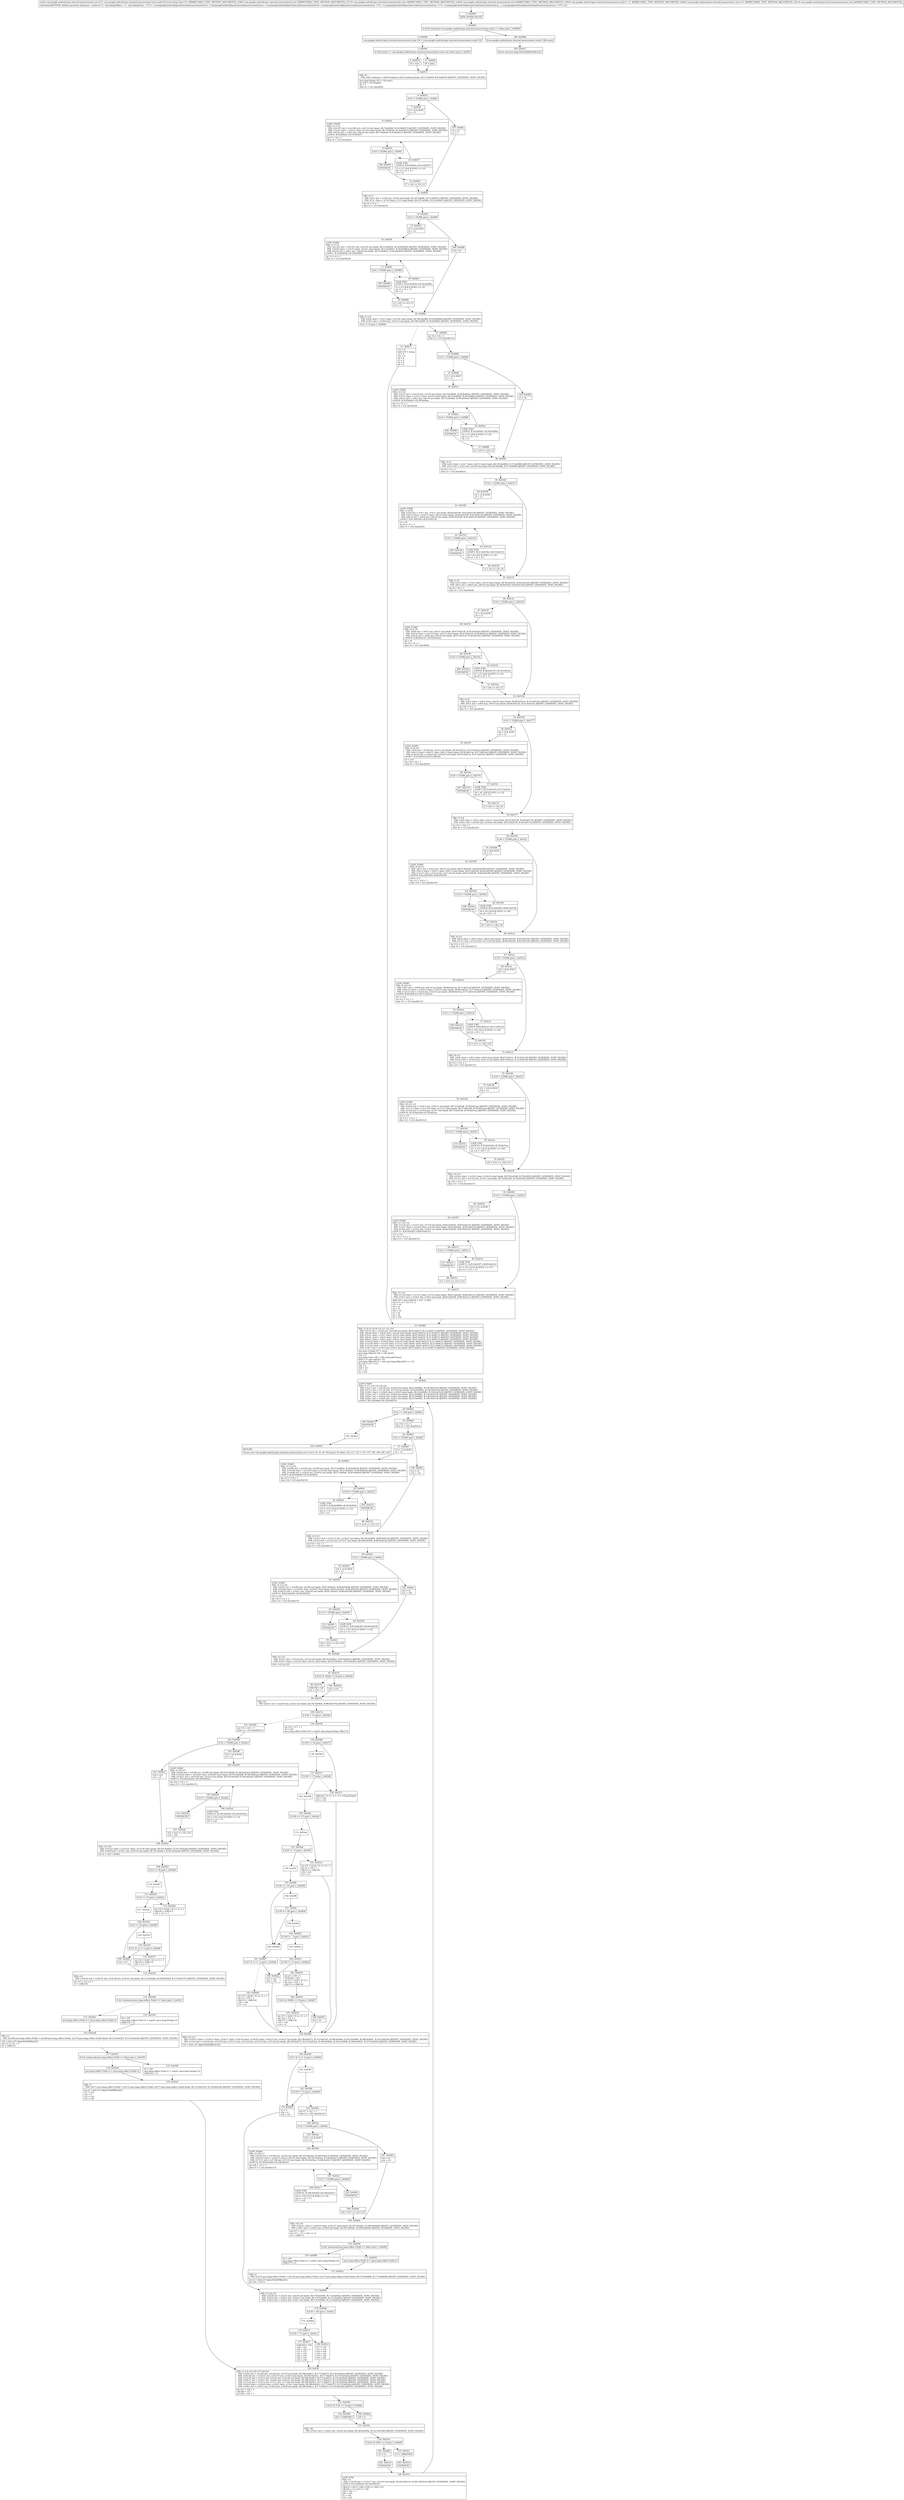 digraph "CFG forcom.google.android.gms.internal.measurement.zzvz.zza(Ljava\/lang\/Class;Lcom\/google\/android\/gms\/internal\/measurement\/zzvt;Lcom\/google\/android\/gms\/internal\/measurement\/zzwc;Lcom\/google\/android\/gms\/internal\/measurement\/zzvf;Lcom\/google\/android\/gms\/internal\/measurement\/zzxd;Lcom\/google\/android\/gms\/internal\/measurement\/zzuc;Lcom\/google\/android\/gms\/internal\/measurement\/zzvq;)Lcom\/google\/android\/gms\/internal\/measurement\/zzvz;" {
Node_0 [shape=record,label="{0\:\ 0x0000|MTH_ENTER_BLOCK\l}"];
Node_1 [shape=record,label="{1\:\ 0x0004|if ((r36 instanceof com.google.android.gms.internal.measurement.zzwj) == false) goto L_0x04b8\l}"];
Node_2 [shape=record,label="{2\:\ 0x0006|com.google.android.gms.internal.measurement.zzwj r36 = (com.google.android.gms.internal.measurement.zzwj) r36\l}"];
Node_3 [shape=record,label="{3\:\ 0x000e|if (r36.zzxm() != com.google.android.gms.internal.measurement.zzuo.zze.zzbyv) goto L_0x003f\l}"];
Node_4 [shape=record,label="{4\:\ 0x0010|r8 = true\l}"];
Node_5 [shape=record,label="{5\:\ 0x0011|PHI: r8 \l  PHI: (r8v1 boolean) = (r8v0 boolean), (r8v2 boolean) binds: [B:11:0x003f, B:4:0x0010] A[DONT_GENERATE, DONT_INLINE]\l|java.lang.String r25 = r36.zzxv()\lint r26 = r25.length()\lr4 = 1\lchar r2 = r25.charAt(0)\l}"];
Node_6 [shape=record,label="{6\:\ 0x0024|if (r2 \< 55296) goto L_0x04fc\l}"];
Node_7 [shape=record,label="{7\:\ 0x0026|r3 = r2 & 8191\lr2 = 13\l}"];
Node_8 [shape=record,label="{8\:\ 0x002a|LOOP_START\lPHI: r2 r3 r4 \l  PHI: (r2v107 int) = (r2v106 int), (r2v110 int) binds: [B:7:0x0026, B:10:0x0037] A[DONT_GENERATE, DONT_INLINE]\l  PHI: (r3v23 char) = (r3v22 char), (r3v24 char) binds: [B:7:0x0026, B:10:0x0037] A[DONT_GENERATE, DONT_INLINE]\l  PHI: (r4v30 int) = (r4v0 int), (r4v34 int) binds: [B:7:0x0026, B:10:0x0037] A[DONT_GENERATE, DONT_INLINE]\lLOOP:0: B:8:0x002a\-\>B:10:0x0037\l|int r5 = r4 + 1\lchar r4 = r25.charAt(r4)\l}"];
Node_9 [shape=record,label="{9\:\ 0x0035|if (r4 \< 55296) goto L_0x0041\l}"];
Node_10 [shape=record,label="{10\:\ 0x0037|LOOP_END\lLOOP:0: B:8:0x002a\-\>B:10:0x0037\l|r3 = r3 \| ((r4 & 8191) \<\< r2)\lint r2 = r2 + 13\lr4 = r5\l}"];
Node_11 [shape=record,label="{11\:\ 0x003f|r8 = false\l}"];
Node_12 [shape=record,label="{12\:\ 0x0041|r7 = (r4 \<\< r2) \| r3\l}"];
Node_13 [shape=record,label="{13\:\ 0x0045|PHI: r5 r7 \l  PHI: (r5v1 int) = (r5v0 int), (r5v25 int) binds: [B:197:0x04fc, B:12:0x0041] A[DONT_GENERATE, DONT_INLINE]\l  PHI: (r7v1 char) = (r7v0 char), (r7v3 char) binds: [B:197:0x04fc, B:12:0x0041] A[DONT_GENERATE, DONT_INLINE]\l|int r4 = r5 + 1\lchar r2 = r25.charAt(r5)\l}"];
Node_14 [shape=record,label="{14\:\ 0x0050|if (r2 \< 55296) goto L_0x04f9\l}"];
Node_15 [shape=record,label="{15\:\ 0x0052|r3 = r2 & 8191\lr2 = 13\l}"];
Node_16 [shape=record,label="{16\:\ 0x0056|LOOP_START\lPHI: r2 r3 r4 \l  PHI: (r2v102 int) = (r2v101 int), (r2v105 int) binds: [B:15:0x0052, B:18:0x0063] A[DONT_GENERATE, DONT_INLINE]\l  PHI: (r3v20 char) = (r3v19 char), (r3v21 char) binds: [B:15:0x0052, B:18:0x0063] A[DONT_GENERATE, DONT_INLINE]\l  PHI: (r4v25 int) = (r4v1 int), (r4v29 int) binds: [B:15:0x0052, B:18:0x0063] A[DONT_GENERATE, DONT_INLINE]\lLOOP:1: B:16:0x0056\-\>B:18:0x0063\l|int r5 = r4 + 1\lchar r4 = r25.charAt(r4)\l}"];
Node_17 [shape=record,label="{17\:\ 0x0061|if (r4 \< 55296) goto L_0x006b\l}"];
Node_18 [shape=record,label="{18\:\ 0x0063|LOOP_END\lLOOP:1: B:16:0x0056\-\>B:18:0x0063\l|r3 = r3 \| ((r4 & 8191) \<\< r2)\lint r2 = r2 + 13\lr4 = r5\l}"];
Node_19 [shape=record,label="{19\:\ 0x006b|r2 = (r4 \<\< r2) \| r3\lr14 = r5\l}"];
Node_20 [shape=record,label="{20\:\ 0x006f|PHI: r2 r14 \l  PHI: (r2v6 char) = (r2v5 char), (r2v104 char) binds: [B:196:0x04f9, B:19:0x006b] A[DONT_GENERATE, DONT_INLINE]\l  PHI: (r14v1 int) = (r14v0 int), (r14v53 int) binds: [B:196:0x04f9, B:19:0x006b] A[DONT_GENERATE, DONT_INLINE]\l|if (r2 != 0) goto L_0x00d0\l}"];
Node_21 [shape=record,label="{21\:\ 0x0071|r11 = 0\lint[] r10 = zzcaq\lr2 = 0\lr12 = 0\lr9 = 0\lr5 = 0\lr4 = 0\lr6 = 0\l}"];
Node_22 [shape=record,label="{22\:\ 0x0082|PHI: r2 r4 r5 r6 r9 r10 r11 r12 r14 \l  PHI: (r2v15 int) = (r2v9 int), (r2v100 int) binds: [B:87:0x021f, B:21:0x0071] A[DONT_GENERATE, DONT_INLINE]\l  PHI: (r4v20 char) = (r4v6 char), (r4v24 char) binds: [B:87:0x021f, B:21:0x0071] A[DONT_GENERATE, DONT_INLINE]\l  PHI: (r5v21 char) = (r5v7 char), (r5v23 char) binds: [B:87:0x021f, B:21:0x0071] A[DONT_GENERATE, DONT_INLINE]\l  PHI: (r6v21 char) = (r6v5 char), (r6v23 char) binds: [B:87:0x021f, B:21:0x0071] A[DONT_GENERATE, DONT_INLINE]\l  PHI: (r9v21 char) = (r9v5 char), (r9v24 char) binds: [B:87:0x021f, B:21:0x0071] A[DONT_GENERATE, DONT_INLINE]\l  PHI: (r10v22 int[]) = (r10v6 int[]), (r10v23 int[]) binds: [B:87:0x021f, B:21:0x0071] A[DONT_GENERATE, DONT_INLINE]\l  PHI: (r11v20 char) = (r11v4 char), (r11v21 char) binds: [B:87:0x021f, B:21:0x0071] A[DONT_GENERATE, DONT_INLINE]\l  PHI: (r12v16 char) = (r12v5 char), (r12v18 char) binds: [B:87:0x021f, B:21:0x0071] A[DONT_GENERATE, DONT_INLINE]\l  PHI: (r14v7 int) = (r14v3 int), (r14v1 int) binds: [B:87:0x021f, B:21:0x0071] A[DONT_GENERATE, DONT_INLINE]\l|sun.misc.Unsafe r27 = zzcar\ljava.lang.Object[] r28 = r36.zzxw()\lr19 = 0\ljava.lang.Class r29 = r36.zzxo().getClass()\lint[] r3 = new int[(r4 * 3)]\ljava.lang.Object[] r4 = new java.lang.Object[(r4 \<\< 1)]\lint r20 = r11 + r12\lr24 = 0\lr18 = r11\lr17 = r2\lr2 = r14\l}"];
Node_23 [shape=record,label="{23\:\ 0x00a4|LOOP_START\lPHI: r2 r17 r18 r19 r20 r24 \l  PHI: (r2v17 int) = (r2v16 int), (r2v63 int) binds: [B:22:0x0082, B:126:0x0314] A[DONT_GENERATE, DONT_INLINE]\l  PHI: (r17v1 int) = (r17v0 int), (r17v18 int) binds: [B:22:0x0082, B:126:0x0314] A[DONT_GENERATE, DONT_INLINE]\l  PHI: (r18v1 char) = (r18v0 char), (r18v9 char) binds: [B:22:0x0082, B:126:0x0314] A[DONT_GENERATE, DONT_INLINE]\l  PHI: (r19v1 int) = (r19v0 int), (r19v6 int) binds: [B:22:0x0082, B:126:0x0314] A[DONT_GENERATE, DONT_INLINE]\l  PHI: (r20v1 int) = (r20v0 int), (r20v5 int) binds: [B:22:0x0082, B:126:0x0314] A[DONT_GENERATE, DONT_INLINE]\l  PHI: (r24v1 int) = (r24v0 int), (r24v3 int) binds: [B:22:0x0082, B:126:0x0314] A[DONT_GENERATE, DONT_INLINE]\lLOOP:2: B:23:0x00a4\-\>B:126:0x0314\l}"];
Node_24 [shape=record,label="{24\:\ 0x00a6|if (r2 \>= r26) goto L_0x04a2\l}"];
Node_25 [shape=record,label="{25\:\ 0x00a8|int r14 = r2 + 1\lchar r2 = r25.charAt(r2)\l}"];
Node_26 [shape=record,label="{26\:\ 0x00b3|if (r2 \< 55296) goto L_0x04f2\l}"];
Node_27 [shape=record,label="{27\:\ 0x00b5|r13 = r2 & 8191\lr2 = 13\l}"];
Node_28 [shape=record,label="{28\:\ 0x00b9|LOOP_START\lPHI: r2 r13 r14 \l  PHI: (r2v96 int) = (r2v95 int), (r2v99 int) binds: [B:27:0x00b5, B:30:0x00c8] A[DONT_GENERATE, DONT_INLINE]\l  PHI: (r13v26 char) = (r13v25 char), (r13v28 char) binds: [B:27:0x00b5, B:30:0x00c8] A[DONT_GENERATE, DONT_INLINE]\l  PHI: (r14v48 int) = (r14v9 int), (r14v52 int) binds: [B:27:0x00b5, B:30:0x00c8] A[DONT_GENERATE, DONT_INLINE]\lLOOP:3: B:28:0x00b9\-\>B:30:0x00c8\l|int r15 = r14 + 1\lchar r14 = r25.charAt(r14)\l}"];
Node_29 [shape=record,label="{29\:\ 0x00c6|if (r14 \< 55296) goto L_0x0232\l}"];
Node_30 [shape=record,label="{30\:\ 0x00c8|LOOP_END\lLOOP:3: B:28:0x00b9\-\>B:30:0x00c8\l|r13 = r13 \| ((r14 & 8191) \<\< r2)\lint r2 = r2 + 13\lr14 = r15\l}"];
Node_31 [shape=record,label="{31\:\ 0x00d0|int r4 = r14 + 1\lchar r2 = r25.charAt(r14)\l}"];
Node_32 [shape=record,label="{32\:\ 0x00db|if (r2 \< 55296) goto L_0x04f6\l}"];
Node_33 [shape=record,label="{33\:\ 0x00dd|r3 = r2 & 8191\lr2 = 13\l}"];
Node_34 [shape=record,label="{34\:\ 0x00e1|LOOP_START\lPHI: r2 r3 r4 \l  PHI: (r2v11 int) = (r2v10 int), (r2v14 int) binds: [B:33:0x00dd, B:36:0x00ee] A[DONT_GENERATE, DONT_INLINE]\l  PHI: (r3v13 char) = (r3v12 char), (r3v14 char) binds: [B:33:0x00dd, B:36:0x00ee] A[DONT_GENERATE, DONT_INLINE]\l  PHI: (r4v15 int) = (r4v2 int), (r4v19 int) binds: [B:33:0x00dd, B:36:0x00ee] A[DONT_GENERATE, DONT_INLINE]\lLOOP:4: B:34:0x00e1\-\>B:36:0x00ee\l|int r5 = r4 + 1\lchar r4 = r25.charAt(r4)\l}"];
Node_35 [shape=record,label="{35\:\ 0x00ec|if (r4 \< 55296) goto L_0x00f6\l}"];
Node_36 [shape=record,label="{36\:\ 0x00ee|LOOP_END\lLOOP:4: B:34:0x00e1\-\>B:36:0x00ee\l|r3 = r3 \| ((r4 & 8191) \<\< r2)\lint r2 = r2 + 13\lr4 = r5\l}"];
Node_37 [shape=record,label="{37\:\ 0x00f6|r2 = (r4 \<\< r2) \| r3\l}"];
Node_38 [shape=record,label="{38\:\ 0x00f9|PHI: r2 r5 \l  PHI: (r2v8 char) = (r2v7 char), (r2v13 char) binds: [B:195:0x04f6, B:37:0x00f6] A[DONT_GENERATE, DONT_INLINE]\l  PHI: (r5v3 int) = (r5v2 int), (r5v20 int) binds: [B:195:0x04f6, B:37:0x00f6] A[DONT_GENERATE, DONT_INLINE]\l|int r6 = r5 + 1\lchar r3 = r25.charAt(r5)\l}"];
Node_39 [shape=record,label="{39\:\ 0x0104|if (r3 \< 55296) goto L_0x0123\l}"];
Node_40 [shape=record,label="{40\:\ 0x0106|r4 = r3 & 8191\lr3 = 13\l}"];
Node_41 [shape=record,label="{41\:\ 0x010b|LOOP_START\lPHI: r3 r4 r6 \l  PHI: (r3v8 int) = (r3v7 int), (r3v11 int) binds: [B:40:0x0106, B:43:0x0118] A[DONT_GENERATE, DONT_INLINE]\l  PHI: (r4v13 char) = (r4v12 char), (r4v14 char) binds: [B:40:0x0106, B:43:0x0118] A[DONT_GENERATE, DONT_INLINE]\l  PHI: (r6v18 int) = (r6v0 int), (r6v19 int) binds: [B:40:0x0106, B:43:0x0118] A[DONT_GENERATE, DONT_INLINE]\lLOOP:5: B:41:0x010b\-\>B:43:0x0118\l|r5 = r6\lint r6 = r5 + 1\lchar r5 = r25.charAt(r5)\l}"];
Node_42 [shape=record,label="{42\:\ 0x0116|if (r5 \< 55296) goto L_0x0120\l}"];
Node_43 [shape=record,label="{43\:\ 0x0118|LOOP_END\lLOOP:5: B:41:0x010b\-\>B:43:0x0118\l|r4 = r4 \| ((r5 & 8191) \<\< r3)\lint r3 = r3 + 13\l}"];
Node_44 [shape=record,label="{44\:\ 0x0120|r3 = (r5 \<\< r3) \| r4\l}"];
Node_45 [shape=record,label="{45\:\ 0x0123|PHI: r3 r6 \l  PHI: (r3v5 char) = (r3v4 char), (r3v10 char) binds: [B:39:0x0104, B:44:0x0120] A[DONT_GENERATE, DONT_INLINE]\l  PHI: (r6v1 int) = (r6v0 int), (r6v19 int) binds: [B:39:0x0104, B:44:0x0120] A[DONT_GENERATE, DONT_INLINE]\l|int r9 = r6 + 1\lchar r4 = r25.charAt(r6)\l}"];
Node_46 [shape=record,label="{46\:\ 0x012e|if (r4 \< 55296) goto L_0x014d\l}"];
Node_47 [shape=record,label="{47\:\ 0x0130|r5 = r4 & 8191\lr4 = 13\l}"];
Node_48 [shape=record,label="{48\:\ 0x0135|LOOP_START\lPHI: r4 r5 r9 \l  PHI: (r4v8 int) = (r4v7 int), (r4v11 int) binds: [B:47:0x0130, B:50:0x0142] A[DONT_GENERATE, DONT_INLINE]\l  PHI: (r5v14 char) = (r5v13 char), (r5v15 char) binds: [B:47:0x0130, B:50:0x0142] A[DONT_GENERATE, DONT_INLINE]\l  PHI: (r9v18 int) = (r9v0 int), (r9v19 int) binds: [B:47:0x0130, B:50:0x0142] A[DONT_GENERATE, DONT_INLINE]\lLOOP:6: B:48:0x0135\-\>B:50:0x0142\l|r6 = r9\lint r9 = r6 + 1\lchar r6 = r25.charAt(r6)\l}"];
Node_49 [shape=record,label="{49\:\ 0x0140|if (r6 \< 55296) goto L_0x014a\l}"];
Node_50 [shape=record,label="{50\:\ 0x0142|LOOP_END\lLOOP:6: B:48:0x0135\-\>B:50:0x0142\l|r5 = r5 \| ((r6 & 8191) \<\< r4)\lint r4 = r4 + 13\l}"];
Node_51 [shape=record,label="{51\:\ 0x014a|r4 = (r6 \<\< r4) \| r5\l}"];
Node_52 [shape=record,label="{52\:\ 0x014d|PHI: r4 r9 \l  PHI: (r4v5 char) = (r4v4 char), (r4v10 char) binds: [B:46:0x012e, B:51:0x014a] A[DONT_GENERATE, DONT_INLINE]\l  PHI: (r9v1 int) = (r9v0 int), (r9v19 int) binds: [B:46:0x012e, B:51:0x014a] A[DONT_GENERATE, DONT_INLINE]\l|int r10 = r9 + 1\lchar r5 = r25.charAt(r9)\l}"];
Node_53 [shape=record,label="{53\:\ 0x0158|if (r5 \< 55296) goto L_0x0177\l}"];
Node_54 [shape=record,label="{54\:\ 0x015a|r6 = r5 & 8191\lr5 = 13\l}"];
Node_55 [shape=record,label="{55\:\ 0x015f|LOOP_START\lPHI: r5 r6 r10 \l  PHI: (r5v9 int) = (r5v8 int), (r5v12 int) binds: [B:54:0x015a, B:57:0x016c] A[DONT_GENERATE, DONT_INLINE]\l  PHI: (r6v12 char) = (r6v11 char), (r6v13 char) binds: [B:54:0x015a, B:57:0x016c] A[DONT_GENERATE, DONT_INLINE]\l  PHI: (r10v19 int) = (r10v0 int), (r10v20 int) binds: [B:54:0x015a, B:57:0x016c] A[DONT_GENERATE, DONT_INLINE]\lLOOP:7: B:55:0x015f\-\>B:57:0x016c\l|r9 = r10\lint r10 = r9 + 1\lchar r9 = r25.charAt(r9)\l}"];
Node_56 [shape=record,label="{56\:\ 0x016a|if (r9 \< 55296) goto L_0x0174\l}"];
Node_57 [shape=record,label="{57\:\ 0x016c|LOOP_END\lLOOP:7: B:55:0x015f\-\>B:57:0x016c\l|r6 = r6 \| ((r9 & 8191) \<\< r5)\lint r5 = r5 + 13\l}"];
Node_58 [shape=record,label="{58\:\ 0x0174|r5 = (r9 \<\< r5) \| r6\l}"];
Node_59 [shape=record,label="{59\:\ 0x0177|PHI: r5 r10 \l  PHI: (r5v6 char) = (r5v5 char), (r5v11 char) binds: [B:53:0x0158, B:58:0x0174] A[DONT_GENERATE, DONT_INLINE]\l  PHI: (r10v1 int) = (r10v0 int), (r10v20 int) binds: [B:53:0x0158, B:58:0x0174] A[DONT_GENERATE, DONT_INLINE]\l|int r11 = r10 + 1\lchar r6 = r25.charAt(r10)\l}"];
Node_60 [shape=record,label="{60\:\ 0x0182|if (r6 \< 55296) goto L_0x01a1\l}"];
Node_61 [shape=record,label="{61\:\ 0x0184|r9 = r6 & 8191\lr6 = 13\l}"];
Node_62 [shape=record,label="{62\:\ 0x0189|LOOP_START\lPHI: r6 r9 r11 \l  PHI: (r6v7 int) = (r6v6 int), (r6v10 int) binds: [B:61:0x0184, B:64:0x0196] A[DONT_GENERATE, DONT_INLINE]\l  PHI: (r9v12 char) = (r9v11 char), (r9v13 char) binds: [B:61:0x0184, B:64:0x0196] A[DONT_GENERATE, DONT_INLINE]\l  PHI: (r11v17 int) = (r11v0 int), (r11v18 int) binds: [B:61:0x0184, B:64:0x0196] A[DONT_GENERATE, DONT_INLINE]\lLOOP:8: B:62:0x0189\-\>B:64:0x0196\l|r10 = r11\lint r11 = r10 + 1\lchar r10 = r25.charAt(r10)\l}"];
Node_63 [shape=record,label="{63\:\ 0x0194|if (r10 \< 55296) goto L_0x019e\l}"];
Node_64 [shape=record,label="{64\:\ 0x0196|LOOP_END\lLOOP:8: B:62:0x0189\-\>B:64:0x0196\l|r9 = r9 \| ((r10 & 8191) \<\< r6)\lint r6 = r6 + 13\l}"];
Node_65 [shape=record,label="{65\:\ 0x019e|r6 = (r10 \<\< r6) \| r9\l}"];
Node_66 [shape=record,label="{66\:\ 0x01a1|PHI: r6 r11 \l  PHI: (r6v4 char) = (r6v3 char), (r6v9 char) binds: [B:60:0x0182, B:65:0x019e] A[DONT_GENERATE, DONT_INLINE]\l  PHI: (r11v1 int) = (r11v0 int), (r11v18 int) binds: [B:60:0x0182, B:65:0x019e] A[DONT_GENERATE, DONT_INLINE]\l|int r12 = r11 + 1\lchar r9 = r25.charAt(r11)\l}"];
Node_67 [shape=record,label="{67\:\ 0x01ac|if (r9 \< 55296) goto L_0x01cb\l}"];
Node_68 [shape=record,label="{68\:\ 0x01ae|r10 = r9 & 8191\lr9 = 13\l}"];
Node_69 [shape=record,label="{69\:\ 0x01b3|LOOP_START\lPHI: r9 r10 r12 \l  PHI: (r9v7 int) = (r9v6 int), (r9v10 int) binds: [B:68:0x01ae, B:71:0x01c0] A[DONT_GENERATE, DONT_INLINE]\l  PHI: (r10v13 char) = (r10v12 char), (r10v14 char) binds: [B:68:0x01ae, B:71:0x01c0] A[DONT_GENERATE, DONT_INLINE]\l  PHI: (r12v13 int) = (r12v0 int), (r12v14 int) binds: [B:68:0x01ae, B:71:0x01c0] A[DONT_GENERATE, DONT_INLINE]\lLOOP:9: B:69:0x01b3\-\>B:71:0x01c0\l|r11 = r12\lint r12 = r11 + 1\lchar r11 = r25.charAt(r11)\l}"];
Node_70 [shape=record,label="{70\:\ 0x01be|if (r11 \< 55296) goto L_0x01c8\l}"];
Node_71 [shape=record,label="{71\:\ 0x01c0|LOOP_END\lLOOP:9: B:69:0x01b3\-\>B:71:0x01c0\l|r10 = r10 \| ((r11 & 8191) \<\< r9)\lint r9 = r9 + 13\l}"];
Node_72 [shape=record,label="{72\:\ 0x01c8|r9 = (r11 \<\< r9) \| r10\l}"];
Node_73 [shape=record,label="{73\:\ 0x01cb|PHI: r9 r12 \l  PHI: (r9v4 char) = (r9v3 char), (r9v9 char) binds: [B:67:0x01ac, B:72:0x01c8] A[DONT_GENERATE, DONT_INLINE]\l  PHI: (r12v1 int) = (r12v0 int), (r12v14 int) binds: [B:67:0x01ac, B:72:0x01c8] A[DONT_GENERATE, DONT_INLINE]\l|int r13 = r12 + 1\lchar r10 = r25.charAt(r12)\l}"];
Node_74 [shape=record,label="{74\:\ 0x01d6|if (r10 \< 55296) goto L_0x01f5\l}"];
Node_75 [shape=record,label="{75\:\ 0x01d8|r11 = r10 & 8191\lr10 = 13\l}"];
Node_76 [shape=record,label="{76\:\ 0x01dd|LOOP_START\lPHI: r10 r11 r13 \l  PHI: (r10v8 int) = (r10v7 int), (r10v11 int) binds: [B:75:0x01d8, B:78:0x01ea] A[DONT_GENERATE, DONT_INLINE]\l  PHI: (r11v11 char) = (r11v10 char), (r11v12 char) binds: [B:75:0x01d8, B:78:0x01ea] A[DONT_GENERATE, DONT_INLINE]\l  PHI: (r13v6 int) = (r13v0 int), (r13v7 int) binds: [B:75:0x01d8, B:78:0x01ea] A[DONT_GENERATE, DONT_INLINE]\lLOOP:10: B:76:0x01dd\-\>B:78:0x01ea\l|r12 = r13\lint r13 = r12 + 1\lchar r12 = r25.charAt(r12)\l}"];
Node_77 [shape=record,label="{77\:\ 0x01e8|if (r12 \< 55296) goto L_0x01f2\l}"];
Node_78 [shape=record,label="{78\:\ 0x01ea|LOOP_END\lLOOP:10: B:76:0x01dd\-\>B:78:0x01ea\l|r11 = r11 \| ((r12 & 8191) \<\< r10)\lint r10 = r10 + 13\l}"];
Node_79 [shape=record,label="{79\:\ 0x01f2|r10 = (r12 \<\< r10) \| r11\l}"];
Node_80 [shape=record,label="{80\:\ 0x01f5|PHI: r10 r13 \l  PHI: (r10v4 char) = (r10v3 char), (r10v10 char) binds: [B:74:0x01d6, B:79:0x01f2] A[DONT_GENERATE, DONT_INLINE]\l  PHI: (r13v1 int) = (r13v0 int), (r13v7 int) binds: [B:74:0x01d6, B:79:0x01f2] A[DONT_GENERATE, DONT_INLINE]\l|int r14 = r13 + 1\lchar r11 = r25.charAt(r13)\l}"];
Node_81 [shape=record,label="{81\:\ 0x0200|if (r11 \< 55296) goto L_0x021f\l}"];
Node_82 [shape=record,label="{82\:\ 0x0202|r12 = r11 & 8191\lr11 = 13\l}"];
Node_83 [shape=record,label="{83\:\ 0x0207|LOOP_START\lPHI: r11 r12 r14 \l  PHI: (r11v6 int) = (r11v5 int), (r11v9 int) binds: [B:82:0x0202, B:85:0x0214] A[DONT_GENERATE, DONT_INLINE]\l  PHI: (r12v7 char) = (r12v6 char), (r12v8 char) binds: [B:82:0x0202, B:85:0x0214] A[DONT_GENERATE, DONT_INLINE]\l  PHI: (r14v4 int) = (r14v2 int), (r14v5 int) binds: [B:82:0x0202, B:85:0x0214] A[DONT_GENERATE, DONT_INLINE]\lLOOP:11: B:83:0x0207\-\>B:85:0x0214\l|r13 = r14\lint r14 = r13 + 1\lchar r13 = r25.charAt(r13)\l}"];
Node_84 [shape=record,label="{84\:\ 0x0212|if (r13 \< 55296) goto L_0x021c\l}"];
Node_85 [shape=record,label="{85\:\ 0x0214|LOOP_END\lLOOP:11: B:83:0x0207\-\>B:85:0x0214\l|r12 = r12 \| ((r13 & 8191) \<\< r11)\lint r11 = r11 + 13\l}"];
Node_86 [shape=record,label="{86\:\ 0x021c|r11 = (r13 \<\< r11) \| r12\l}"];
Node_87 [shape=record,label="{87\:\ 0x021f|PHI: r11 r14 \l  PHI: (r11v4 char) = (r11v3 char), (r11v8 char) binds: [B:81:0x0200, B:86:0x021c] A[DONT_GENERATE, DONT_INLINE]\l  PHI: (r14v3 int) = (r14v2 int), (r14v5 int) binds: [B:81:0x0200, B:86:0x021c] A[DONT_GENERATE, DONT_INLINE]\l|int[] r10 = new int[(r10 + (r11 + r9))]\lint r3 = r3 + (r2 \<\< 1)\lr12 = r9\lr9 = r2\lr2 = r3\lr34 = r5\lr5 = r4\lr4 = r6\lr6 = r34\l}"];
Node_88 [shape=record,label="{88\:\ 0x0232|r13 = (r14 \<\< r2) \| r13\l}"];
Node_89 [shape=record,label="{89\:\ 0x0236|PHI: r13 r15 \l  PHI: (r13v13 int) = (r13v12 int), (r13v27 int) binds: [B:194:0x04f2, B:88:0x0232] A[DONT_GENERATE, DONT_INLINE]\l  PHI: (r15v3 int) = (r15v2 int), (r15v37 int) binds: [B:194:0x04f2, B:88:0x0232] A[DONT_GENERATE, DONT_INLINE]\l|int r16 = r15 + 1\lchar r2 = r25.charAt(r15)\l}"];
Node_90 [shape=record,label="{90\:\ 0x0241|if (r2 \< 55296) goto L_0x04ec\l}"];
Node_91 [shape=record,label="{91\:\ 0x0243|r14 = r2 & 8191\lr2 = 13\l}"];
Node_92 [shape=record,label="{92\:\ 0x0249|LOOP_START\lPHI: r2 r14 r16 \l  PHI: (r2v91 int) = (r2v90 int), (r2v94 int) binds: [B:91:0x0243, B:94:0x0258] A[DONT_GENERATE, DONT_INLINE]\l  PHI: (r14v46 char) = (r14v45 char), (r14v47 char) binds: [B:91:0x0243, B:94:0x0258] A[DONT_GENERATE, DONT_INLINE]\l  PHI: (r16v25 int) = (r16v1 int), (r16v26 int) binds: [B:91:0x0243, B:94:0x0258] A[DONT_GENERATE, DONT_INLINE]\lLOOP:12: B:92:0x0249\-\>B:94:0x0258\l|r15 = r16\lint r16 = r15 + 1\lchar r15 = r25.charAt(r15)\l}"];
Node_93 [shape=record,label="{93\:\ 0x0256|if (r15 \< 55296) goto L_0x0261\l}"];
Node_94 [shape=record,label="{94\:\ 0x0258|LOOP_END\lLOOP:12: B:92:0x0249\-\>B:94:0x0258\l|r14 = r14 \| ((r15 & 8191) \<\< r2)\lint r2 = r2 + 13\l}"];
Node_95 [shape=record,label="{95\:\ 0x0261|r23 = (r15 \<\< r2) \| r14\lr21 = r16\l}"];
Node_96 [shape=record,label="{96\:\ 0x0268|PHI: r21 r23 \l  PHI: (r21v1 int) = (r21v0 int), (r21v6 int) binds: [B:193:0x04ec, B:95:0x0261] A[DONT_GENERATE, DONT_INLINE]\l  PHI: (r23v1 char) = (r23v0 char), (r23v2 char) binds: [B:193:0x04ec, B:95:0x0261] A[DONT_GENERATE, DONT_INLINE]\l|r30 = r23 & 255\l}"];
Node_97 [shape=record,label="{97\:\ 0x0272|if ((r23 & 1024) == 0) goto L_0x04e8\l}"];
Node_98 [shape=record,label="{98\:\ 0x0274|r10[r19] = r24\lr22 = r19 + 1\l}"];
Node_99 [shape=record,label="{99\:\ 0x027a|PHI: r22 \l  PHI: (r22v1 int) = (r22v0 int), (r22v2 int) binds: [B:192:0x04e8, B:98:0x0274] A[DONT_GENERATE, DONT_INLINE]\l}"];
Node_100 [shape=record,label="{100\:\ 0x027e|if (r30 \< '3') goto L_0x035b\l}"];
Node_101 [shape=record,label="{101\:\ 0x0280|int r15 = r21 + 1\lchar r2 = r25.charAt(r21)\l}"];
Node_102 [shape=record,label="{102\:\ 0x028d|if (r2 \< 55296) goto L_0x04e3\l}"];
Node_103 [shape=record,label="{103\:\ 0x028f|r14 = r2 & 8191\lr2 = 13\l}"];
Node_104 [shape=record,label="{104\:\ 0x0293|LOOP_START\lPHI: r2 r14 r15 \l  PHI: (r2v85 int) = (r2v84 int), (r2v88 int) binds: [B:103:0x028f, B:106:0x02a2] A[DONT_GENERATE, DONT_INLINE]\l  PHI: (r14v43 char) = (r14v42 char), (r14v44 char) binds: [B:103:0x028f, B:106:0x02a2] A[DONT_GENERATE, DONT_INLINE]\l  PHI: (r15v27 int) = (r15v20 int), (r15v32 int) binds: [B:103:0x028f, B:106:0x02a2] A[DONT_GENERATE, DONT_INLINE]\lLOOP:13: B:104:0x0293\-\>B:106:0x02a2\l|int r16 = r15 + 1\lchar r15 = r25.charAt(r15)\l}"];
Node_105 [shape=record,label="{105\:\ 0x02a0|if (r15 \< 55296) goto L_0x02ab\l}"];
Node_106 [shape=record,label="{106\:\ 0x02a2|LOOP_END\lLOOP:13: B:104:0x0293\-\>B:106:0x02a2\l|r14 = r14 \| ((r15 & 8191) \<\< r2)\lint r2 = r2 + 13\lr15 = r16\l}"];
Node_107 [shape=record,label="{107\:\ 0x02ab|r15 = (r15 \<\< r2) \| r14\lr19 = r16\l}"];
Node_108 [shape=record,label="{108\:\ 0x02b1|PHI: r15 r19 \l  PHI: (r15v22 char) = (r15v21 char), (r15v29 char) binds: [B:191:0x04e3, B:107:0x02ab] A[DONT_GENERATE, DONT_INLINE]\l  PHI: (r19v8 int) = (r19v7 int), (r19v10 int) binds: [B:191:0x04e3, B:107:0x02ab] A[DONT_GENERATE, DONT_INLINE]\l|int r2 = r30 + 65485\l}"];
Node_109 [shape=record,label="{109\:\ 0x02b5|if (r2 == 9) goto L_0x02bb\l}"];
Node_110 [shape=record,label="{110\:\ 0x02b7}"];
Node_111 [shape=record,label="{111\:\ 0x02b9|if (r2 != 17) goto L_0x032e\l}"];
Node_112 [shape=record,label="{112\:\ 0x02bb|int r14 = ((r24 \/ 3) \<\< 1) + 1\lr4[r14] = r28[r17]\lr14 = r17 + 1\l}"];
Node_113 [shape=record,label="{113\:\ 0x02c8|PHI: r14 \l  PHI: (r14v32 int) = (r14v35 int), (r14v38 int), (r14v41 int) binds: [B:112:0x02bb, B:190:0x04df, B:131:0x0337] A[DONT_GENERATE, DONT_INLINE]\l|int r15 = r15 \<\< 1\lr2 = r28[r15]\l}"];
Node_114 [shape=record,label="{114\:\ 0x02d0|if ((r2 instanceof java.lang.reflect.Field) == false) goto L_0x0345\l}"];
Node_115 [shape=record,label="{115\:\ 0x02d2|java.lang.reflect.Field r2 = (java.lang.reflect.Field) r2\l}"];
Node_116 [shape=record,label="{116\:\ 0x02d4|PHI: r2 \l  PHI: (r2v69 java.lang.reflect.Field) = (r2v68 java.lang.reflect.Field), (r2v76 java.lang.reflect.Field) binds: [B:132:0x0345, B:115:0x02d2] A[DONT_GENERATE, DONT_INLINE]\l|r16 = (int) r27.objectFieldOffset(r2)\lint r15 = r15 + 1\lr2 = r28[r15]\l}"];
Node_117 [shape=record,label="{117\:\ 0x02e7|if ((r2 instanceof java.lang.reflect.Field) == false) goto L_0x0350\l}"];
Node_118 [shape=record,label="{118\:\ 0x02e9|java.lang.reflect.Field r2 = (java.lang.reflect.Field) r2\l}"];
Node_119 [shape=record,label="{119\:\ 0x02eb|PHI: r2 \l  PHI: (r2v73 java.lang.reflect.Field) = (r2v72 java.lang.reflect.Field), (r2v75 java.lang.reflect.Field) binds: [B:133:0x0350, B:118:0x02e9] A[DONT_GENERATE, DONT_INLINE]\l|int r2 = (int) r27.objectFieldOffset(r2)\lr17 = r14\lr14 = 0\lr15 = r16\lr16 = r20\l}"];
Node_120 [shape=record,label="{120\:\ 0x02fc|PHI: r2 r14 r15 r16 r17 r18 r19 \l  PHI: (r2v61 int) = (r2v28 int), (r2v28 int), (r2v74 int) binds: [B:186:0x04c3, B:177:0x0475, B:119:0x02eb] A[DONT_GENERATE, DONT_INLINE]\l  PHI: (r14v28 int) = (r14v13 int), (r14v14 int), (r14v33 int) binds: [B:186:0x04c3, B:177:0x0475, B:119:0x02eb] A[DONT_GENERATE, DONT_INLINE]\l  PHI: (r15v19 int) = (r15v5 int), (r15v6 int), (r15v26 int) binds: [B:186:0x04c3, B:177:0x0475, B:119:0x02eb] A[DONT_GENERATE, DONT_INLINE]\l  PHI: (r16v17 int) = (r16v7 int), (r16v8 int), (r16v21 int) binds: [B:186:0x04c3, B:177:0x0475, B:119:0x02eb] A[DONT_GENERATE, DONT_INLINE]\l  PHI: (r17v18 int) = (r17v4 int), (r17v7 int), (r17v20 int) binds: [B:186:0x04c3, B:177:0x0475, B:119:0x02eb] A[DONT_GENERATE, DONT_INLINE]\l  PHI: (r18v9 char) = (r18v4 char), (r18v5 char), (r18v1 char) binds: [B:186:0x04c3, B:177:0x0475, B:119:0x02eb] A[DONT_GENERATE, DONT_INLINE]\l  PHI: (r19v5 int) = (r19v3 int), (r19v4 int), (r19v8 int) binds: [B:186:0x04c3, B:177:0x0475, B:119:0x02eb] A[DONT_GENERATE, DONT_INLINE]\l|int r21 = r24 + 1\lr3[r24] = r13\lint r24 = r21 + 1\l}"];
Node_121 [shape=record,label="{121\:\ 0x0306|if ((r23 & 512) == 0) goto L_0x049a\l}"];
Node_122 [shape=record,label="{122\:\ 0x0308|r20 = 536870912\l}"];
Node_123 [shape=record,label="{123\:\ 0x030c|PHI: r20 \l  PHI: (r20v3 int) = (r20v2 int), (r20v6 int) binds: [B:180:0x049a, B:122:0x0308] A[DONT_GENERATE, DONT_INLINE]\l}"];
Node_124 [shape=record,label="{124\:\ 0x0310|if ((r23 & 256) == 0) goto L_0x049f\l}"];
Node_125 [shape=record,label="{125\:\ 0x0312|r13 = 268435456\l}"];
Node_126 [shape=record,label="{126\:\ 0x0314|LOOP_END\lPHI: r13 \l  PHI: (r13v18 int) = (r13v17 int), (r13v23 int) binds: [B:202:0x0314, B:201:0x0314] A[DONT_GENERATE, DONT_INLINE]\lLOOP:2: B:23:0x00a4\-\>B:126:0x0314\l|r3[r21] = ((r13 \| r20) \| (r30 \<\< 20)) \| r15\lr3[r24] = r2 \| (r14 \<\< 20)\lr24 = r24 + 1\lr20 = r16\lr2 = r19\lr19 = r22\l}"];
Node_127 [shape=record,label="{127\:\ 0x032e}"];
Node_128 [shape=record,label="{128\:\ 0x0330|if (r2 != 12) goto L_0x04df\l}"];
Node_129 [shape=record,label="{129\:\ 0x0332}"];
Node_130 [shape=record,label="{130\:\ 0x0335|if ((r7 & 1) != 1) goto L_0x04df\l}"];
Node_131 [shape=record,label="{131\:\ 0x0337|int r14 = ((r24 \/ 3) \<\< 1) + 1\lr4[r14] = r28[r17]\lr14 = r17 + 1\l}"];
Node_132 [shape=record,label="{132\:\ 0x0345|r0 = r29\ljava.lang.reflect.Field r2 = zza(r0, (java.lang.String) r2)\lr28[r15] = r2\l}"];
Node_133 [shape=record,label="{133\:\ 0x0350|r0 = r29\ljava.lang.reflect.Field r2 = zza(r0, (java.lang.String) r2)\lr28[r15] = r2\l}"];
Node_134 [shape=record,label="{134\:\ 0x035b|int r14 = r17 + 1\lr0 = r29\ljava.lang.reflect.Field r16 = zza(r0, (java.lang.String) r28[r17])\l}"];
Node_135 [shape=record,label="{135\:\ 0x036b|if (r30 == 9) goto L_0x0373\l}"];
Node_136 [shape=record,label="{136\:\ 0x036d}"];
Node_137 [shape=record,label="{137\:\ 0x0371|if (r30 != 17) goto L_0x03d6\l}"];
Node_138 [shape=record,label="{138\:\ 0x0373|r4[((r24 \/ 3) \<\< 1) + 1] = r16.getType()\lr15 = r14\lr14 = r18\l}"];
Node_139 [shape=record,label="{139\:\ 0x0382|PHI: r14 r15 \l  PHI: (r14v12 char) = (r14v15 char), (r14v17 char), (r14v18 char), (r14v20 char), (r14v23 int), (r14v27 int) binds: [B:138:0x0373, B:153:0x03e2, B:189:0x04da, B:162:0x0409, B:188:0x04d7, B:167:0x0434] A[DONT_GENERATE, DONT_INLINE]\l  PHI: (r15v4 int) = (r15v8 int), (r15v10 int), (r15v11 int), (r15v14 int), (r15v16 int), (r15v18 int) binds: [B:138:0x0373, B:153:0x03e2, B:189:0x04da, B:162:0x0409, B:188:0x04d7, B:167:0x0434] A[DONT_GENERATE, DONT_INLINE]\l|r19 = (int) r27.objectFieldOffset(r16)\l}"];
Node_140 [shape=record,label="{140\:\ 0x0395|if ((r7 & 1) != 1) goto L_0x0494\l}"];
Node_141 [shape=record,label="{141\:\ 0x0397}"];
Node_142 [shape=record,label="{142\:\ 0x039b|if (r30 \> 17) goto L_0x0494\l}"];
Node_143 [shape=record,label="{143\:\ 0x039d|int r17 = r21 + 1\lchar r2 = r25.charAt(r21)\l}"];
Node_144 [shape=record,label="{144\:\ 0x03ac|if (r2 \< 55296) goto L_0x04d1\l}"];
Node_145 [shape=record,label="{145\:\ 0x03ae|r16 = r2 & 8191\lr2 = 13\l}"];
Node_146 [shape=record,label="{146\:\ 0x03b4|LOOP_START\lPHI: r2 r16 r17 \l  PHI: (r2v39 int) = (r2v38 int), (r2v42 int) binds: [B:145:0x03ae, B:148:0x03c7] A[DONT_GENERATE, DONT_INLINE]\l  PHI: (r16v14 char) = (r16v13 char), (r16v16 char) binds: [B:145:0x03ae, B:148:0x03c7] A[DONT_GENERATE, DONT_INLINE]\l  PHI: (r17v11 int) = (r17v8 int), (r17v15 int) binds: [B:145:0x03ae, B:148:0x03c7] A[DONT_GENERATE, DONT_INLINE]\lLOOP:14: B:146:0x03b4\-\>B:148:0x03c7\l|int r18 = r17 + 1\lchar r17 = r25.charAt(r17)\l}"];
Node_147 [shape=record,label="{147\:\ 0x03c5|if (r17 \< 55296) goto L_0x0444\l}"];
Node_148 [shape=record,label="{148\:\ 0x03c7|LOOP_END\lLOOP:14: B:146:0x03b4\-\>B:148:0x03c7\l|r16 = r16 \| ((r17 & 8191) \<\< r2)\lint r2 = r2 + 13\lr17 = r18\l}"];
Node_149 [shape=record,label="{149\:\ 0x03d6}"];
Node_150 [shape=record,label="{150\:\ 0x03da|if (r30 == 27) goto L_0x03e2\l}"];
Node_151 [shape=record,label="{151\:\ 0x03dc}"];
Node_152 [shape=record,label="{152\:\ 0x03e0|if (r30 != '1') goto L_0x03f2\l}"];
Node_153 [shape=record,label="{153\:\ 0x03e2|int r15 = ((r24 \/ 3) \<\< 1) + 1\lint r2 = r14 + 1\lr4[r15] = r28[r14]\lr14 = r18\lr15 = r2\l}"];
Node_154 [shape=record,label="{154\:\ 0x03f2}"];
Node_155 [shape=record,label="{155\:\ 0x03f6|if (r30 == 12) goto L_0x0404\l}"];
Node_156 [shape=record,label="{156\:\ 0x03f8}"];
Node_157 [shape=record,label="{157\:\ 0x03fc|if (r30 == 30) goto L_0x0404\l}"];
Node_158 [shape=record,label="{158\:\ 0x03fe}"];
Node_159 [shape=record,label="{159\:\ 0x0402|if (r30 != ',') goto L_0x041a\l}"];
Node_160 [shape=record,label="{160\:\ 0x0404}"];
Node_161 [shape=record,label="{161\:\ 0x0407|if ((r7 & 1) != 1) goto L_0x04da\l}"];
Node_162 [shape=record,label="{162\:\ 0x0409|int r15 = ((r24 \/ 3) \<\< 1) + 1\lint r2 = r14 + 1\lr4[r15] = r28[r14]\lr14 = r18\lr15 = r2\l}"];
Node_163 [shape=record,label="{163\:\ 0x041a}"];
Node_164 [shape=record,label="{164\:\ 0x041e|if (r30 != '2') goto L_0x04da\l}"];
Node_165 [shape=record,label="{165\:\ 0x0420|int r2 = r18 + 1\lr10[r18] = r24\lint r17 = (r24 \/ 3) \<\< 1\lint r15 = r14 + 1\lr4[r17] = r28[r14]\l}"];
Node_166 [shape=record,label="{166\:\ 0x0432|if ((r23 & 2048) == 0) goto L_0x04d7\l}"];
Node_167 [shape=record,label="{167\:\ 0x0434|int r17 = ((r24 \/ 3) \<\< 1) + 1\lint r14 = r15 + 1\lr4[r17] = r28[r15]\lr15 = r14\lr14 = r2\l}"];
Node_168 [shape=record,label="{168\:\ 0x0444|r16 = (r17 \<\< r2) \| r16\l}"];
Node_169 [shape=record,label="{169\:\ 0x044a|PHI: r16 r18 \l  PHI: (r16v11 char) = (r16v10 char), (r16v15 char) binds: [B:187:0x04d1, B:168:0x0444] A[DONT_GENERATE, DONT_INLINE]\l  PHI: (r18v7 int) = (r18v6 int), (r18v8 int) binds: [B:187:0x04d1, B:168:0x0444] A[DONT_GENERATE, DONT_INLINE]\l|int r17 = r16 \/ ' '\lint r17 = r17 + (r9 \<\< 1)\lr2 = r28[r17]\l}"];
Node_170 [shape=record,label="{170\:\ 0x0456|if ((r2 instanceof java.lang.reflect.Field) == false) goto L_0x0489\l}"];
Node_171 [shape=record,label="{171\:\ 0x0458|java.lang.reflect.Field r2 = (java.lang.reflect.Field) r2\l}"];
Node_172 [shape=record,label="{172\:\ 0x045a|PHI: r2 \l  PHI: (r2v35 java.lang.reflect.Field) = (r2v34 java.lang.reflect.Field), (r2v37 java.lang.reflect.Field) binds: [B:178:0x0489, B:171:0x0458] A[DONT_GENERATE, DONT_INLINE]\l|int r2 = (int) r27.objectFieldOffset(r2)\lint r16 = r16 % ' '\l}"];
Node_173 [shape=record,label="{173\:\ 0x0465|PHI: r2 r16 r18 \l  PHI: (r2v28 int) = (r2v27 int), (r2v36 int) binds: [B:179:0x0494, B:172:0x045a] A[DONT_GENERATE, DONT_INLINE]\l  PHI: (r16v6 int) = (r16v5 int), (r16v12 int) binds: [B:179:0x0494, B:172:0x045a] A[DONT_GENERATE, DONT_INLINE]\l  PHI: (r18v3 int) = (r18v2 int), (r18v7 int) binds: [B:179:0x0494, B:172:0x045a] A[DONT_GENERATE, DONT_INLINE]\l}"];
Node_174 [shape=record,label="{174\:\ 0x046b|if (r30 \< 18) goto L_0x04c3\l}"];
Node_175 [shape=record,label="{175\:\ 0x046d}"];
Node_176 [shape=record,label="{176\:\ 0x0473|if (r30 \> '1') goto L_0x04c3\l}"];
Node_177 [shape=record,label="{177\:\ 0x0475|r10[r20] = r19\lr34 = r16\lr16 = r20 + 1\lr17 = r15\lr15 = r19\lr19 = r18\lr18 = r14\lr14 = r34\l}"];
Node_178 [shape=record,label="{178\:\ 0x0489|r0 = r29\ljava.lang.reflect.Field r2 = zza(r0, (java.lang.String) r2)\lr28[r17] = r2\l}"];
Node_179 [shape=record,label="{179\:\ 0x0494|r2 = 0\lr16 = 0\lr18 = r21\l}"];
Node_180 [shape=record,label="{180\:\ 0x049a|r20 = 0\l}"];
Node_181 [shape=record,label="{181\:\ 0x049f|r13 = 0\l}"];
Node_182 [shape=record,label="{182\:\ 0x04a2}"];
Node_183 [shape=record,label="{183\:\ 0x04b7|RETURN\l|return new com.google.android.gms.internal.measurement.zzvz\<\>(r3, r4, r5, r6, r36.zzxo(), r8, false, r10, r11, r12 + r11, r37, r38, r39, r40, r41)\l}"];
Node_184 [shape=record,label="{184\:\ 0x04b8|((com.google.android.gms.internal.measurement.zzwy) r36).zzxm()\l}"];
Node_185 [shape=record,label="{185\:\ 0x04c2|throw new java.lang.NoSuchMethodError()\l}"];
Node_186 [shape=record,label="{186\:\ 0x04c3|r17 = r15\lr15 = r19\lr19 = r18\lr18 = r14\lr14 = r16\lr16 = r20\l}"];
Node_187 [shape=record,label="{187\:\ 0x04d1|r16 = r2\lr18 = r17\l}"];
Node_188 [shape=record,label="{188\:\ 0x04d7|r14 = r2\l}"];
Node_189 [shape=record,label="{189\:\ 0x04da|r15 = r14\lr14 = r18\l}"];
Node_190 [shape=record,label="{190\:\ 0x04df|r14 = r17\l}"];
Node_191 [shape=record,label="{191\:\ 0x04e3|r19 = r15\lr15 = r2\l}"];
Node_192 [shape=record,label="{192\:\ 0x04e8|r22 = r19\l}"];
Node_193 [shape=record,label="{193\:\ 0x04ec|r23 = r2\lr21 = r16\l}"];
Node_194 [shape=record,label="{194\:\ 0x04f2|r13 = r2\lr15 = r14\l}"];
Node_195 [shape=record,label="{195\:\ 0x04f6|r5 = r4\l}"];
Node_196 [shape=record,label="{196\:\ 0x04f9|r14 = r4\l}"];
Node_197 [shape=record,label="{197\:\ 0x04fc|r7 = r2\lr5 = 1\l}"];
Node_198 [shape=record,label="{198\:\ 0x0041|SYNTHETIC\l}"];
Node_199 [shape=record,label="{199\:\ 0x006b|SYNTHETIC\l}"];
Node_200 [shape=record,label="{200\:\ 0x04a2|SYNTHETIC\l}"];
Node_201 [shape=record,label="{201\:\ 0x0314|SYNTHETIC\l}"];
Node_202 [shape=record,label="{202\:\ 0x0314|SYNTHETIC\l}"];
Node_203 [shape=record,label="{203\:\ 0x0232|SYNTHETIC\l}"];
Node_204 [shape=record,label="{204\:\ 0x00f6|SYNTHETIC\l}"];
Node_205 [shape=record,label="{205\:\ 0x0120|SYNTHETIC\l}"];
Node_206 [shape=record,label="{206\:\ 0x014a|SYNTHETIC\l}"];
Node_207 [shape=record,label="{207\:\ 0x0174|SYNTHETIC\l}"];
Node_208 [shape=record,label="{208\:\ 0x019e|SYNTHETIC\l}"];
Node_209 [shape=record,label="{209\:\ 0x01c8|SYNTHETIC\l}"];
Node_210 [shape=record,label="{210\:\ 0x01f2|SYNTHETIC\l}"];
Node_211 [shape=record,label="{211\:\ 0x021c|SYNTHETIC\l}"];
Node_212 [shape=record,label="{212\:\ 0x0261|SYNTHETIC\l}"];
Node_213 [shape=record,label="{213\:\ 0x02ab|SYNTHETIC\l}"];
Node_214 [shape=record,label="{214\:\ 0x0444|SYNTHETIC\l}"];
MethodNode[shape=record,label="{static com.google.android.gms.internal.measurement.zzvz\<T\> com.google.android.gms.internal.measurement.zzvz.zza((r35v0 java.lang.Class\<T\> A[IMMUTABLE_TYPE, METHOD_ARGUMENT]), (r36v0 com.google.android.gms.internal.measurement.zzvt A[IMMUTABLE_TYPE, METHOD_ARGUMENT]), (r37v0 com.google.android.gms.internal.measurement.zzwc A[IMMUTABLE_TYPE, METHOD_ARGUMENT]), (r38v0 com.google.android.gms.internal.measurement.zzvf A[IMMUTABLE_TYPE, METHOD_ARGUMENT]), (r39v0 com.google.android.gms.internal.measurement.zzxd\<?, ?\> A[IMMUTABLE_TYPE, METHOD_ARGUMENT]), (r40v0 com.google.android.gms.internal.measurement.zzuc\<?\> A[IMMUTABLE_TYPE, METHOD_ARGUMENT]), (r41v0 com.google.android.gms.internal.measurement.zzvq A[IMMUTABLE_TYPE, METHOD_ARGUMENT]))  | Annotation[SYSTEM, dalvik.annotation.Signature, \{value=[\<T:, Ljava\/lang\/Object;, \>(, Ljava\/lang\/Class, \<TT;\>;, Lcom\/google\/android\/gms\/internal\/measurement\/zzvt;, Lcom\/google\/android\/gms\/internal\/measurement\/zzwc;, Lcom\/google\/android\/gms\/internal\/measurement\/zzvf;, Lcom\/google\/android\/gms\/internal\/measurement\/zzxd, \<**\>;, Lcom\/google\/android\/gms\/internal\/measurement\/zzuc, \<*\>;, Lcom\/google\/android\/gms\/internal\/measurement\/zzvq;, ), Lcom\/google\/android\/gms\/internal\/measurement\/zzvz, \<TT;\>;]\}]\l}"];
MethodNode -> Node_0;
Node_0 -> Node_1;
Node_1 -> Node_2[style=dashed];
Node_1 -> Node_184;
Node_2 -> Node_3;
Node_3 -> Node_4[style=dashed];
Node_3 -> Node_11;
Node_4 -> Node_5;
Node_5 -> Node_6;
Node_6 -> Node_7[style=dashed];
Node_6 -> Node_197;
Node_7 -> Node_8;
Node_8 -> Node_9;
Node_9 -> Node_10[style=dashed];
Node_9 -> Node_198;
Node_10 -> Node_8;
Node_11 -> Node_5;
Node_12 -> Node_13;
Node_13 -> Node_14;
Node_14 -> Node_15[style=dashed];
Node_14 -> Node_196;
Node_15 -> Node_16;
Node_16 -> Node_17;
Node_17 -> Node_18[style=dashed];
Node_17 -> Node_199;
Node_18 -> Node_16;
Node_19 -> Node_20;
Node_20 -> Node_21[style=dashed];
Node_20 -> Node_31;
Node_21 -> Node_22;
Node_22 -> Node_23;
Node_23 -> Node_24;
Node_24 -> Node_25[style=dashed];
Node_24 -> Node_200;
Node_25 -> Node_26;
Node_26 -> Node_27[style=dashed];
Node_26 -> Node_194;
Node_27 -> Node_28;
Node_28 -> Node_29;
Node_29 -> Node_30[style=dashed];
Node_29 -> Node_203;
Node_30 -> Node_28;
Node_31 -> Node_32;
Node_32 -> Node_33[style=dashed];
Node_32 -> Node_195;
Node_33 -> Node_34;
Node_34 -> Node_35;
Node_35 -> Node_36[style=dashed];
Node_35 -> Node_204;
Node_36 -> Node_34;
Node_37 -> Node_38;
Node_38 -> Node_39;
Node_39 -> Node_40[style=dashed];
Node_39 -> Node_45;
Node_40 -> Node_41;
Node_41 -> Node_42;
Node_42 -> Node_43[style=dashed];
Node_42 -> Node_205;
Node_43 -> Node_41;
Node_44 -> Node_45;
Node_45 -> Node_46;
Node_46 -> Node_47[style=dashed];
Node_46 -> Node_52;
Node_47 -> Node_48;
Node_48 -> Node_49;
Node_49 -> Node_50[style=dashed];
Node_49 -> Node_206;
Node_50 -> Node_48;
Node_51 -> Node_52;
Node_52 -> Node_53;
Node_53 -> Node_54[style=dashed];
Node_53 -> Node_59;
Node_54 -> Node_55;
Node_55 -> Node_56;
Node_56 -> Node_57[style=dashed];
Node_56 -> Node_207;
Node_57 -> Node_55;
Node_58 -> Node_59;
Node_59 -> Node_60;
Node_60 -> Node_61[style=dashed];
Node_60 -> Node_66;
Node_61 -> Node_62;
Node_62 -> Node_63;
Node_63 -> Node_64[style=dashed];
Node_63 -> Node_208;
Node_64 -> Node_62;
Node_65 -> Node_66;
Node_66 -> Node_67;
Node_67 -> Node_68[style=dashed];
Node_67 -> Node_73;
Node_68 -> Node_69;
Node_69 -> Node_70;
Node_70 -> Node_71[style=dashed];
Node_70 -> Node_209;
Node_71 -> Node_69;
Node_72 -> Node_73;
Node_73 -> Node_74;
Node_74 -> Node_75[style=dashed];
Node_74 -> Node_80;
Node_75 -> Node_76;
Node_76 -> Node_77;
Node_77 -> Node_78[style=dashed];
Node_77 -> Node_210;
Node_78 -> Node_76;
Node_79 -> Node_80;
Node_80 -> Node_81;
Node_81 -> Node_82[style=dashed];
Node_81 -> Node_87;
Node_82 -> Node_83;
Node_83 -> Node_84;
Node_84 -> Node_85[style=dashed];
Node_84 -> Node_211;
Node_85 -> Node_83;
Node_86 -> Node_87;
Node_87 -> Node_22;
Node_88 -> Node_89;
Node_89 -> Node_90;
Node_90 -> Node_91[style=dashed];
Node_90 -> Node_193;
Node_91 -> Node_92;
Node_92 -> Node_93;
Node_93 -> Node_94[style=dashed];
Node_93 -> Node_212;
Node_94 -> Node_92;
Node_95 -> Node_96;
Node_96 -> Node_97;
Node_97 -> Node_98[style=dashed];
Node_97 -> Node_192;
Node_98 -> Node_99;
Node_99 -> Node_100;
Node_100 -> Node_101[style=dashed];
Node_100 -> Node_134;
Node_101 -> Node_102;
Node_102 -> Node_103[style=dashed];
Node_102 -> Node_191;
Node_103 -> Node_104;
Node_104 -> Node_105;
Node_105 -> Node_106[style=dashed];
Node_105 -> Node_213;
Node_106 -> Node_104;
Node_107 -> Node_108;
Node_108 -> Node_109;
Node_109 -> Node_110[style=dashed];
Node_109 -> Node_112;
Node_110 -> Node_111;
Node_111 -> Node_112[style=dashed];
Node_111 -> Node_127;
Node_112 -> Node_113;
Node_113 -> Node_114;
Node_114 -> Node_115[style=dashed];
Node_114 -> Node_132;
Node_115 -> Node_116;
Node_116 -> Node_117;
Node_117 -> Node_118[style=dashed];
Node_117 -> Node_133;
Node_118 -> Node_119;
Node_119 -> Node_120;
Node_120 -> Node_121;
Node_121 -> Node_122[style=dashed];
Node_121 -> Node_180;
Node_122 -> Node_123;
Node_123 -> Node_124;
Node_124 -> Node_125[style=dashed];
Node_124 -> Node_181;
Node_125 -> Node_201;
Node_126 -> Node_23;
Node_127 -> Node_128;
Node_128 -> Node_129[style=dashed];
Node_128 -> Node_190;
Node_129 -> Node_130;
Node_130 -> Node_131[style=dashed];
Node_130 -> Node_190;
Node_131 -> Node_113;
Node_132 -> Node_116;
Node_133 -> Node_119;
Node_134 -> Node_135;
Node_135 -> Node_136[style=dashed];
Node_135 -> Node_138;
Node_136 -> Node_137;
Node_137 -> Node_138[style=dashed];
Node_137 -> Node_149;
Node_138 -> Node_139;
Node_139 -> Node_140;
Node_140 -> Node_141[style=dashed];
Node_140 -> Node_179;
Node_141 -> Node_142;
Node_142 -> Node_143[style=dashed];
Node_142 -> Node_179;
Node_143 -> Node_144;
Node_144 -> Node_145[style=dashed];
Node_144 -> Node_187;
Node_145 -> Node_146;
Node_146 -> Node_147;
Node_147 -> Node_148[style=dashed];
Node_147 -> Node_214;
Node_148 -> Node_146;
Node_149 -> Node_150;
Node_150 -> Node_151[style=dashed];
Node_150 -> Node_153;
Node_151 -> Node_152;
Node_152 -> Node_153[style=dashed];
Node_152 -> Node_154;
Node_153 -> Node_139;
Node_154 -> Node_155;
Node_155 -> Node_156[style=dashed];
Node_155 -> Node_160;
Node_156 -> Node_157;
Node_157 -> Node_158[style=dashed];
Node_157 -> Node_160;
Node_158 -> Node_159;
Node_159 -> Node_160[style=dashed];
Node_159 -> Node_163;
Node_160 -> Node_161;
Node_161 -> Node_162[style=dashed];
Node_161 -> Node_189;
Node_162 -> Node_139;
Node_163 -> Node_164;
Node_164 -> Node_165[style=dashed];
Node_164 -> Node_189;
Node_165 -> Node_166;
Node_166 -> Node_167[style=dashed];
Node_166 -> Node_188;
Node_167 -> Node_139;
Node_168 -> Node_169;
Node_169 -> Node_170;
Node_170 -> Node_171[style=dashed];
Node_170 -> Node_178;
Node_171 -> Node_172;
Node_172 -> Node_173;
Node_173 -> Node_174;
Node_174 -> Node_175[style=dashed];
Node_174 -> Node_186;
Node_175 -> Node_176;
Node_176 -> Node_177[style=dashed];
Node_176 -> Node_186;
Node_177 -> Node_120;
Node_178 -> Node_172;
Node_179 -> Node_173;
Node_180 -> Node_123;
Node_181 -> Node_202;
Node_182 -> Node_183;
Node_184 -> Node_185;
Node_186 -> Node_120;
Node_187 -> Node_169;
Node_188 -> Node_139;
Node_189 -> Node_139;
Node_190 -> Node_113;
Node_191 -> Node_108;
Node_192 -> Node_99;
Node_193 -> Node_96;
Node_194 -> Node_89;
Node_195 -> Node_38;
Node_196 -> Node_20;
Node_197 -> Node_13;
Node_198 -> Node_12;
Node_199 -> Node_19;
Node_200 -> Node_182;
Node_201 -> Node_126;
Node_202 -> Node_126;
Node_203 -> Node_88;
Node_204 -> Node_37;
Node_205 -> Node_44;
Node_206 -> Node_51;
Node_207 -> Node_58;
Node_208 -> Node_65;
Node_209 -> Node_72;
Node_210 -> Node_79;
Node_211 -> Node_86;
Node_212 -> Node_95;
Node_213 -> Node_107;
Node_214 -> Node_168;
}

